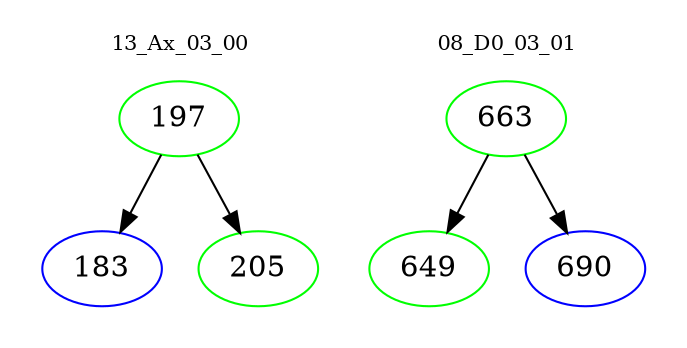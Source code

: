 digraph{
subgraph cluster_0 {
color = white
label = "13_Ax_03_00";
fontsize=10;
T0_197 [label="197", color="green"]
T0_197 -> T0_183 [color="black"]
T0_183 [label="183", color="blue"]
T0_197 -> T0_205 [color="black"]
T0_205 [label="205", color="green"]
}
subgraph cluster_1 {
color = white
label = "08_D0_03_01";
fontsize=10;
T1_663 [label="663", color="green"]
T1_663 -> T1_649 [color="black"]
T1_649 [label="649", color="green"]
T1_663 -> T1_690 [color="black"]
T1_690 [label="690", color="blue"]
}
}
